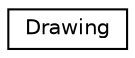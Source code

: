 digraph "Graphical Class Hierarchy"
{
 // LATEX_PDF_SIZE
  edge [fontname="Helvetica",fontsize="10",labelfontname="Helvetica",labelfontsize="10"];
  node [fontname="Helvetica",fontsize="10",shape=record];
  rankdir="LR";
  Node0 [label="Drawing",height=0.2,width=0.4,color="black", fillcolor="white", style="filled",URL="$classDrawing.html",tooltip="Elle contient des membres statiques pour le rendu SDL et différentes textures utilisées dans le jeu."];
}

